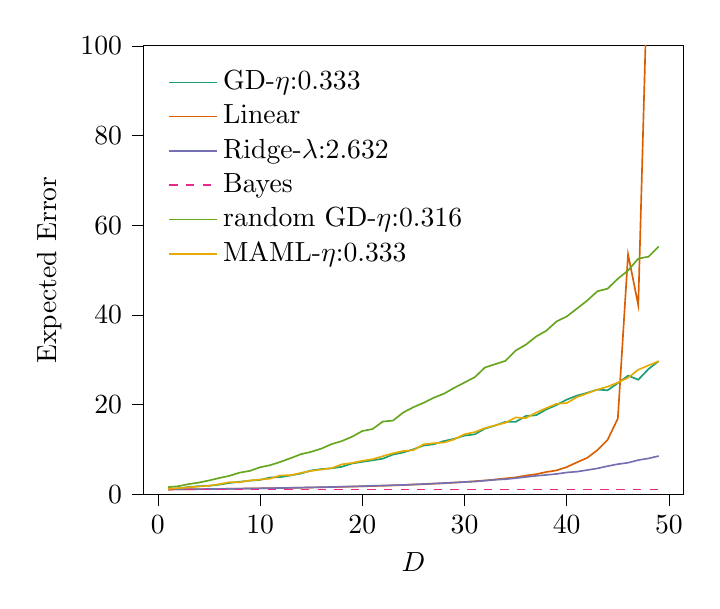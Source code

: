 % This file was created with tikzplotlib v0.10.1.
\begin{tikzpicture}

\definecolor{chocolate217952}{RGB}{217,95,2}
\definecolor{darkcyan27158119}{RGB}{27,158,119}
\definecolor{darkgoldenrod16611829}{RGB}{166,118,29}
\definecolor{darkgray176}{RGB}{176,176,176}
\definecolor{deeppink23141138}{RGB}{231,41,138}
\definecolor{lightslategray117112179}{RGB}{117,112,179}
\definecolor{olivedrab10216630}{RGB}{102,166,30}
\definecolor{orange2301712}{RGB}{230,171,2}

\begin{axis}[
legend cell align={left},
legend style={
  fill opacity=0.8,
  draw opacity=1,
  text opacity=1,
  at={(0.03,0.97)},
  anchor=north west,
  draw=none
},
tick align=outside,
tick pos=left,
x grid style={darkgray176},
xlabel={\(\displaystyle D\)},
xmin=-1.4, xmax=51.4,
xtick style={color=black},
y grid style={darkgray176},
ylabel={Expected Error},
ymin=0.0, ymax=100.0,
ytick style={color=black}
]
\addplot [semithick, darkcyan27158119]
table {%
1 1.159
2 1.279
3 1.589
4 1.774
5 1.861
6 2.124
7 2.485
8 2.762
9 2.996
10 3.18
11 3.718
12 3.804
13 4.185
14 4.597
15 5.277
16 5.593
17 5.763
18 6.101
19 6.843
20 7.204
21 7.537
22 7.91
23 8.833
24 9.293
25 10.01
26 10.843
27 11.119
28 11.849
29 12.345
30 13.059
31 13.336
32 14.616
33 15.307
34 16.122
35 16.121
36 17.433
37 17.594
38 18.893
39 19.882
40 21.08
41 21.976
42 22.599
43 23.319
44 23.167
45 24.76
46 26.431
47 25.526
48 27.905
49 29.675
};
\addlegendentry{GD-$\eta$:0.333}
\addplot [semithick, chocolate217952]
table {%
1 1.042
2 1.064
3 1.089
4 1.112
5 1.136
6 1.163
7 1.194
8 1.224
9 1.256
10 1.288
11 1.322
12 1.361
13 1.395
14 1.438
15 1.488
16 1.525
17 1.586
18 1.628
19 1.688
20 1.743
21 1.805
22 1.873
23 1.955
24 2.029
25 2.133
26 2.213
27 2.328
28 2.428
29 2.584
30 2.703
31 2.881
32 3.04
33 3.255
34 3.516
35 3.744
36 4.13
37 4.448
38 4.934
39 5.289
40 6.036
41 7.094
42 8.089
43 9.822
44 12.119
45 16.871
46 53.538
47 42.125
48 124.783
49 6063.164
};
\addlegendentry{Linear}
\addplot [semithick, lightslategray117112179]
table {%
1 1.039
2 1.064
3 1.086
4 1.112
5 1.141
6 1.167
7 1.196
8 1.229
9 1.259
10 1.297
11 1.327
12 1.366
13 1.415
14 1.448
15 1.493
16 1.546
17 1.591
18 1.657
19 1.711
20 1.759
21 1.863
22 1.91
23 1.982
24 2.043
25 2.152
26 2.26
27 2.361
28 2.474
29 2.57
30 2.716
31 2.804
32 3.02
33 3.212
34 3.326
35 3.562
36 3.818
37 4.082
38 4.289
39 4.497
40 4.831
41 5.014
42 5.366
43 5.734
44 6.245
45 6.69
46 6.998
47 7.594
48 7.967
49 8.504
};
\addlegendentry{Ridge-$\lambda$:2.632}
\addplot [semithick, deeppink23141138, dashed]
table {%
1 1.0
2 1.0
3 1.0
4 1.0
5 1.0
6 1.0
7 1.0
8 1.0
9 1.0
10 1.0
11 1.0
12 1.0
13 1.0
14 1.0
15 1.0
16 1.0
17 1.0
18 1.0
19 1.0
20 1.0
21 1.0
22 1.0
23 1.0
24 1.0
25 1.0
26 1.0
27 1.0
28 1.0
29 1.0
30 1.0
31 1.0
32 1.0
33 1.0
34 1.0
35 1.0
36 1.0
37 1.0
38 1.0
39 1.0
40 1.0
41 1.0
42 1.0
43 1.0
44 1.0
45 1.0
46 1.0
47 1.0
48 1.0
49 1.0
};
\addlegendentry{Bayes}
\addplot [semithick, olivedrab10216630]
table {%
1 1.564
2 1.766
3 2.237
4 2.576
5 3.05
6 3.588
7 4.08
8 4.799
9 5.185
10 5.993
11 6.463
12 7.21
13 8.037
14 8.909
15 9.441
16 10.162
17 11.161
18 11.844
19 12.803
20 14.079
21 14.512
22 16.185
23 16.407
24 18.201
25 19.392
26 20.378
27 21.513
28 22.428
29 23.714
30 24.897
31 26.088
32 28.254
33 28.99
34 29.716
35 32.022
36 33.342
37 35.141
38 36.45
39 38.515
40 39.625
41 41.385
42 43.179
43 45.252
44 45.825
45 48.04
46 49.877
47 52.535
48 52.959
49 55.241
};
\addlegendentry{random GD-$\eta$:0.316}
\addplot [semithick, orange2301712]
table {%
1 1.17
2 1.318
3 1.514
4 1.697
5 1.873
6 2.226
7 2.663
8 2.658
9 3.048
10 3.241
11 3.463
12 4.191
13 4.198
14 4.754
15 5.179
16 5.495
17 5.797
18 6.652
19 6.954
20 7.434
21 7.784
22 8.462
23 9.106
24 9.615
25 9.802
26 11.121
27 11.369
28 11.51
29 12.209
30 13.359
31 13.836
32 14.74
33 15.335
34 15.918
35 17.1
36 16.961
37 18.187
38 19.191
39 20.151
40 20.321
41 21.643
42 22.47
43 23.322
44 23.972
45 24.877
46 25.965
47 27.746
48 28.717
49 29.653
};
\addlegendentry{MAML-$\eta$:0.333}

\end{axis}

\end{tikzpicture}
